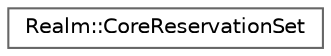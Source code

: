 digraph "Graphical Class Hierarchy"
{
 // LATEX_PDF_SIZE
  bgcolor="transparent";
  edge [fontname=Helvetica,fontsize=10,labelfontname=Helvetica,labelfontsize=10];
  node [fontname=Helvetica,fontsize=10,shape=box,height=0.2,width=0.4];
  rankdir="LR";
  Node0 [id="Node000000",label="Realm::CoreReservationSet",height=0.2,width=0.4,color="grey40", fillcolor="white", style="filled",URL="$classRealm_1_1CoreReservationSet.html",tooltip=" "];
}
